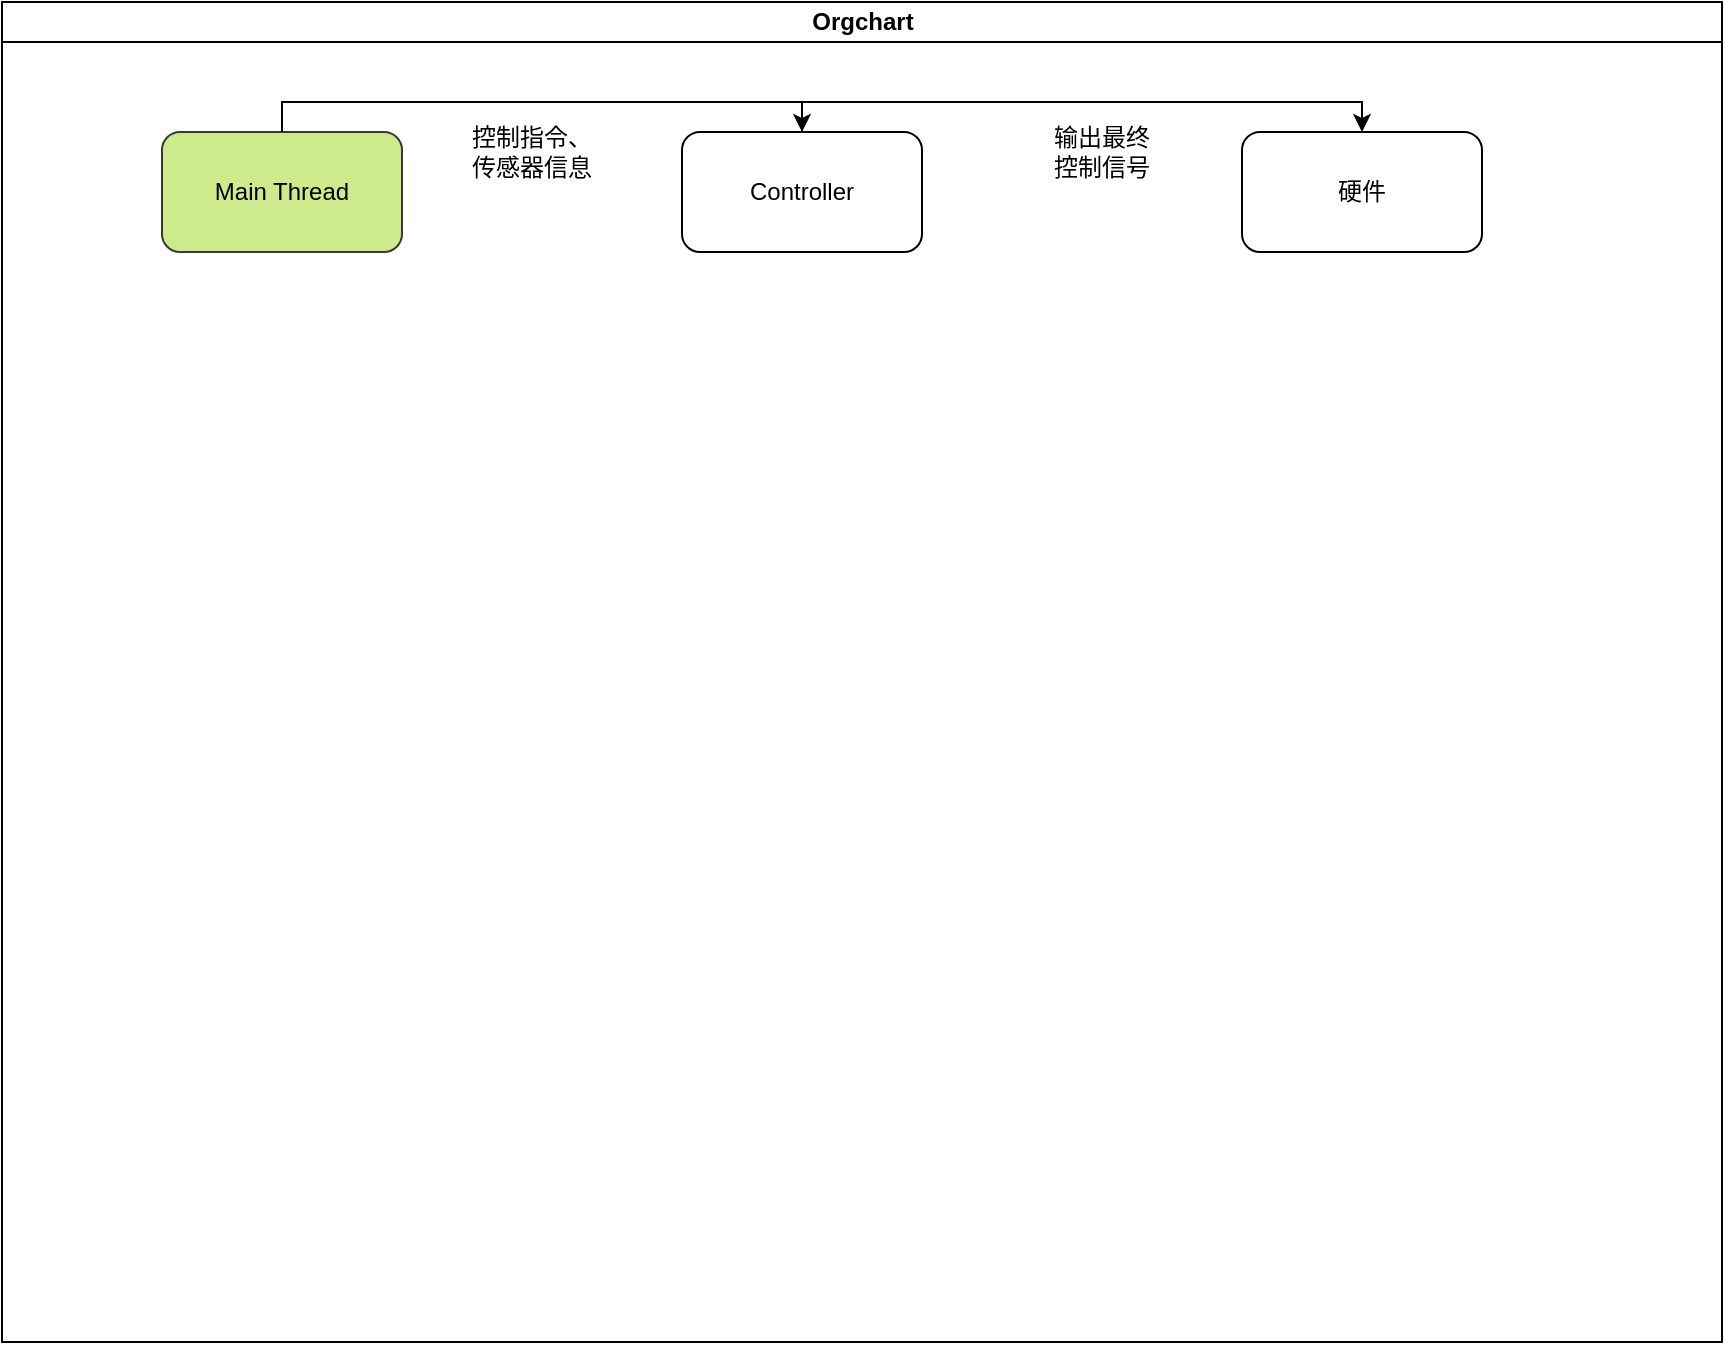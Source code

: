 <mxfile version="20.5.3" type="github">
  <diagram id="prtHgNgQTEPvFCAcTncT" name="Page-1">
    <mxGraphModel dx="1052" dy="579" grid="1" gridSize="10" guides="1" tooltips="1" connect="1" arrows="1" fold="1" page="1" pageScale="1" pageWidth="827" pageHeight="1169" math="0" shadow="0">
      <root>
        <object label="" 管道施工="" id="0">
          <mxCell />
        </object>
        <mxCell id="1" parent="0" />
        <mxCell id="dNxyNK7c78bLwvsdeMH5-11" value="Orgchart" style="swimlane;html=1;startSize=20;horizontal=1;containerType=tree;glass=0;" parent="1" vertex="1">
          <mxGeometry x="10" y="70" width="860" height="670" as="geometry" />
        </mxCell>
        <mxCell id="n69_QYQXAGHu2_i68GKL-10" value="Main Thread" style="rounded=1;whiteSpace=wrap;html=1;fillColor=#cdeb8b;strokeColor=#36393d;" vertex="1" parent="dNxyNK7c78bLwvsdeMH5-11">
          <mxGeometry x="80" y="65" width="120" height="60" as="geometry" />
        </mxCell>
        <object label="" id="n69_QYQXAGHu2_i68GKL-11">
          <mxCell style="edgeStyle=orthogonalEdgeStyle;rounded=0;orthogonalLoop=1;jettySize=auto;html=1;" edge="1" source="n69_QYQXAGHu2_i68GKL-10" target="n69_QYQXAGHu2_i68GKL-12" parent="dNxyNK7c78bLwvsdeMH5-11">
            <mxGeometry relative="1" as="geometry">
              <Array as="points">
                <mxPoint x="140" y="50" />
                <mxPoint x="400" y="50" />
              </Array>
            </mxGeometry>
          </mxCell>
        </object>
        <mxCell id="n69_QYQXAGHu2_i68GKL-12" value="Controller" style="rounded=1;whiteSpace=wrap;html=1;" vertex="1" parent="dNxyNK7c78bLwvsdeMH5-11">
          <mxGeometry x="340" y="65" width="120" height="60" as="geometry" />
        </mxCell>
        <mxCell id="n69_QYQXAGHu2_i68GKL-13" value="控制指令、传感器信息" style="text;html=1;strokeColor=none;fillColor=none;align=center;verticalAlign=middle;whiteSpace=wrap;rounded=0;" vertex="1" parent="dNxyNK7c78bLwvsdeMH5-11">
          <mxGeometry x="230" y="60" width="70" height="30" as="geometry" />
        </mxCell>
        <object label="" id="n69_QYQXAGHu2_i68GKL-18">
          <mxCell style="edgeStyle=orthogonalEdgeStyle;rounded=0;orthogonalLoop=1;jettySize=auto;html=1;exitX=0.5;exitY=0;exitDx=0;exitDy=0;" edge="1" target="n69_QYQXAGHu2_i68GKL-19" source="n69_QYQXAGHu2_i68GKL-12" parent="dNxyNK7c78bLwvsdeMH5-11">
            <mxGeometry relative="1" as="geometry">
              <mxPoint x="150" y="135" as="sourcePoint" />
              <Array as="points">
                <mxPoint x="400" y="50" />
                <mxPoint x="680" y="50" />
              </Array>
            </mxGeometry>
          </mxCell>
        </object>
        <mxCell id="n69_QYQXAGHu2_i68GKL-19" value="硬件" style="rounded=1;whiteSpace=wrap;html=1;" vertex="1" parent="dNxyNK7c78bLwvsdeMH5-11">
          <mxGeometry x="620" y="65" width="120" height="60" as="geometry" />
        </mxCell>
        <mxCell id="n69_QYQXAGHu2_i68GKL-20" value="输出最终控制信号" style="text;html=1;strokeColor=none;fillColor=none;align=center;verticalAlign=middle;whiteSpace=wrap;rounded=0;" vertex="1" parent="dNxyNK7c78bLwvsdeMH5-11">
          <mxGeometry x="520" y="60" width="60" height="30" as="geometry" />
        </mxCell>
      </root>
    </mxGraphModel>
  </diagram>
</mxfile>
